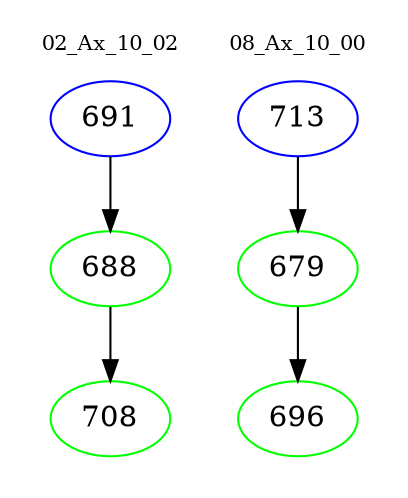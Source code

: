 digraph{
subgraph cluster_0 {
color = white
label = "02_Ax_10_02";
fontsize=10;
T0_691 [label="691", color="blue"]
T0_691 -> T0_688 [color="black"]
T0_688 [label="688", color="green"]
T0_688 -> T0_708 [color="black"]
T0_708 [label="708", color="green"]
}
subgraph cluster_1 {
color = white
label = "08_Ax_10_00";
fontsize=10;
T1_713 [label="713", color="blue"]
T1_713 -> T1_679 [color="black"]
T1_679 [label="679", color="green"]
T1_679 -> T1_696 [color="black"]
T1_696 [label="696", color="green"]
}
}
